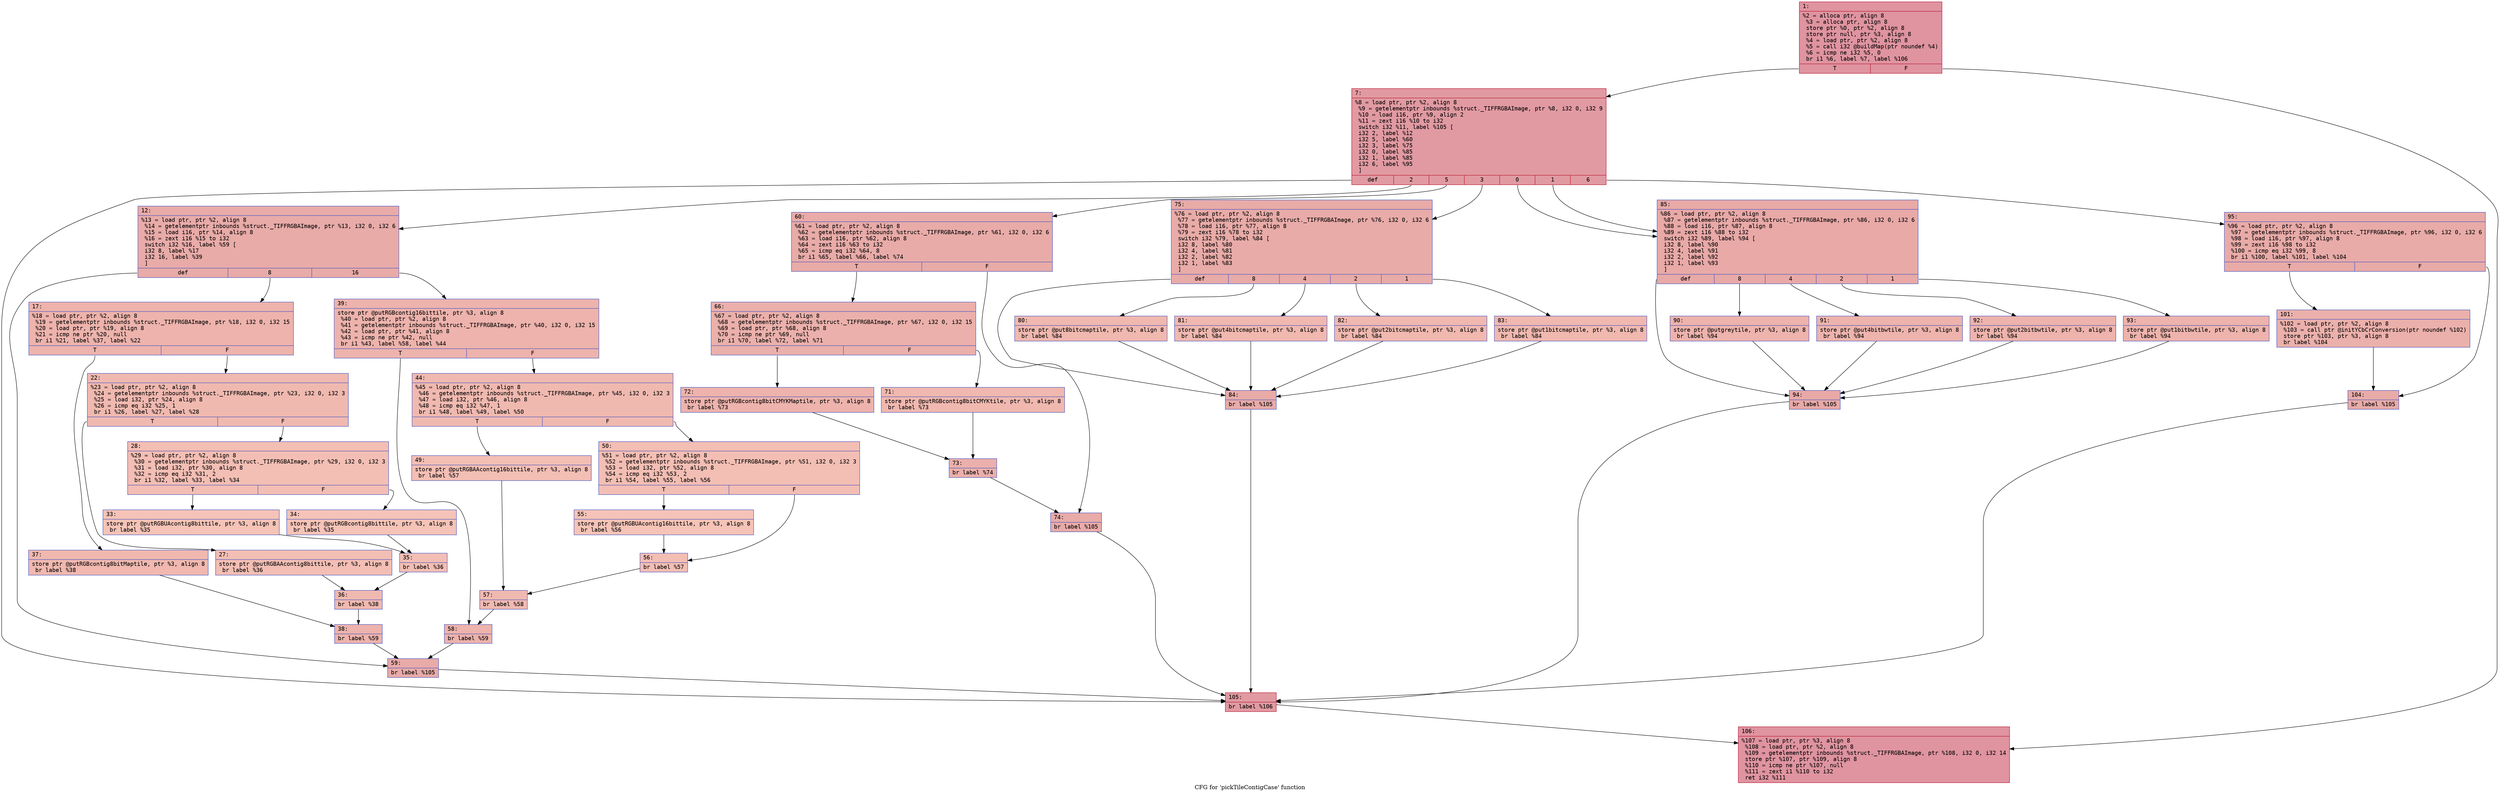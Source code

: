 digraph "CFG for 'pickTileContigCase' function" {
	label="CFG for 'pickTileContigCase' function";

	Node0x600002a317c0 [shape=record,color="#b70d28ff", style=filled, fillcolor="#b70d2870" fontname="Courier",label="{1:\l|  %2 = alloca ptr, align 8\l  %3 = alloca ptr, align 8\l  store ptr %0, ptr %2, align 8\l  store ptr null, ptr %3, align 8\l  %4 = load ptr, ptr %2, align 8\l  %5 = call i32 @buildMap(ptr noundef %4)\l  %6 = icmp ne i32 %5, 0\l  br i1 %6, label %7, label %106\l|{<s0>T|<s1>F}}"];
	Node0x600002a317c0:s0 -> Node0x600002a31900[tooltip="1 -> 7\nProbability 62.50%" ];
	Node0x600002a317c0:s1 -> Node0x600002a32670[tooltip="1 -> 106\nProbability 37.50%" ];
	Node0x600002a31900 [shape=record,color="#b70d28ff", style=filled, fillcolor="#bb1b2c70" fontname="Courier",label="{7:\l|  %8 = load ptr, ptr %2, align 8\l  %9 = getelementptr inbounds %struct._TIFFRGBAImage, ptr %8, i32 0, i32 9\l  %10 = load i16, ptr %9, align 2\l  %11 = zext i16 %10 to i32\l  switch i32 %11, label %105 [\l    i32 2, label %12\l    i32 5, label %60\l    i32 3, label %75\l    i32 0, label %85\l    i32 1, label %85\l    i32 6, label %95\l  ]\l|{<s0>def|<s1>2|<s2>5|<s3>3|<s4>0|<s5>1|<s6>6}}"];
	Node0x600002a31900:s0 -> Node0x600002a32620[tooltip="7 -> 105\nProbability 14.29%" ];
	Node0x600002a31900:s1 -> Node0x600002a31950[tooltip="7 -> 12\nProbability 14.29%" ];
	Node0x600002a31900:s2 -> Node0x600002a31f90[tooltip="7 -> 60\nProbability 14.29%" ];
	Node0x600002a31900:s3 -> Node0x600002a32170[tooltip="7 -> 75\nProbability 14.29%" ];
	Node0x600002a31900:s4 -> Node0x600002a32350[tooltip="7 -> 85\nProbability 28.57%" ];
	Node0x600002a31900:s5 -> Node0x600002a32350[tooltip="7 -> 85\nProbability 28.57%" ];
	Node0x600002a31900:s6 -> Node0x600002a32530[tooltip="7 -> 95\nProbability 14.29%" ];
	Node0x600002a31950 [shape=record,color="#3d50c3ff", style=filled, fillcolor="#cc403a70" fontname="Courier",label="{12:\l|  %13 = load ptr, ptr %2, align 8\l  %14 = getelementptr inbounds %struct._TIFFRGBAImage, ptr %13, i32 0, i32 6\l  %15 = load i16, ptr %14, align 8\l  %16 = zext i16 %15 to i32\l  switch i32 %16, label %59 [\l    i32 8, label %17\l    i32 16, label %39\l  ]\l|{<s0>def|<s1>8|<s2>16}}"];
	Node0x600002a31950:s0 -> Node0x600002a31f40[tooltip="12 -> 59\nProbability 33.33%" ];
	Node0x600002a31950:s1 -> Node0x600002a319a0[tooltip="12 -> 17\nProbability 33.33%" ];
	Node0x600002a31950:s2 -> Node0x600002a31cc0[tooltip="12 -> 39\nProbability 33.33%" ];
	Node0x600002a319a0 [shape=record,color="#3d50c3ff", style=filled, fillcolor="#d6524470" fontname="Courier",label="{17:\l|  %18 = load ptr, ptr %2, align 8\l  %19 = getelementptr inbounds %struct._TIFFRGBAImage, ptr %18, i32 0, i32 15\l  %20 = load ptr, ptr %19, align 8\l  %21 = icmp ne ptr %20, null\l  br i1 %21, label %37, label %22\l|{<s0>T|<s1>F}}"];
	Node0x600002a319a0:s0 -> Node0x600002a31c20[tooltip="17 -> 37\nProbability 62.50%" ];
	Node0x600002a319a0:s1 -> Node0x600002a319f0[tooltip="17 -> 22\nProbability 37.50%" ];
	Node0x600002a319f0 [shape=record,color="#3d50c3ff", style=filled, fillcolor="#de614d70" fontname="Courier",label="{22:\l|  %23 = load ptr, ptr %2, align 8\l  %24 = getelementptr inbounds %struct._TIFFRGBAImage, ptr %23, i32 0, i32 3\l  %25 = load i32, ptr %24, align 8\l  %26 = icmp eq i32 %25, 1\l  br i1 %26, label %27, label %28\l|{<s0>T|<s1>F}}"];
	Node0x600002a319f0:s0 -> Node0x600002a31a40[tooltip="22 -> 27\nProbability 50.00%" ];
	Node0x600002a319f0:s1 -> Node0x600002a31a90[tooltip="22 -> 28\nProbability 50.00%" ];
	Node0x600002a31a40 [shape=record,color="#3d50c3ff", style=filled, fillcolor="#e36c5570" fontname="Courier",label="{27:\l|  store ptr @putRGBAAcontig8bittile, ptr %3, align 8\l  br label %36\l}"];
	Node0x600002a31a40 -> Node0x600002a31bd0[tooltip="27 -> 36\nProbability 100.00%" ];
	Node0x600002a31a90 [shape=record,color="#3d50c3ff", style=filled, fillcolor="#e36c5570" fontname="Courier",label="{28:\l|  %29 = load ptr, ptr %2, align 8\l  %30 = getelementptr inbounds %struct._TIFFRGBAImage, ptr %29, i32 0, i32 3\l  %31 = load i32, ptr %30, align 8\l  %32 = icmp eq i32 %31, 2\l  br i1 %32, label %33, label %34\l|{<s0>T|<s1>F}}"];
	Node0x600002a31a90:s0 -> Node0x600002a31ae0[tooltip="28 -> 33\nProbability 50.00%" ];
	Node0x600002a31a90:s1 -> Node0x600002a31b30[tooltip="28 -> 34\nProbability 50.00%" ];
	Node0x600002a31ae0 [shape=record,color="#3d50c3ff", style=filled, fillcolor="#e8765c70" fontname="Courier",label="{33:\l|  store ptr @putRGBUAcontig8bittile, ptr %3, align 8\l  br label %35\l}"];
	Node0x600002a31ae0 -> Node0x600002a31b80[tooltip="33 -> 35\nProbability 100.00%" ];
	Node0x600002a31b30 [shape=record,color="#3d50c3ff", style=filled, fillcolor="#e8765c70" fontname="Courier",label="{34:\l|  store ptr @putRGBcontig8bittile, ptr %3, align 8\l  br label %35\l}"];
	Node0x600002a31b30 -> Node0x600002a31b80[tooltip="34 -> 35\nProbability 100.00%" ];
	Node0x600002a31b80 [shape=record,color="#3d50c3ff", style=filled, fillcolor="#e36c5570" fontname="Courier",label="{35:\l|  br label %36\l}"];
	Node0x600002a31b80 -> Node0x600002a31bd0[tooltip="35 -> 36\nProbability 100.00%" ];
	Node0x600002a31bd0 [shape=record,color="#3d50c3ff", style=filled, fillcolor="#de614d70" fontname="Courier",label="{36:\l|  br label %38\l}"];
	Node0x600002a31bd0 -> Node0x600002a31c70[tooltip="36 -> 38\nProbability 100.00%" ];
	Node0x600002a31c20 [shape=record,color="#3d50c3ff", style=filled, fillcolor="#dc5d4a70" fontname="Courier",label="{37:\l|  store ptr @putRGBcontig8bitMaptile, ptr %3, align 8\l  br label %38\l}"];
	Node0x600002a31c20 -> Node0x600002a31c70[tooltip="37 -> 38\nProbability 100.00%" ];
	Node0x600002a31c70 [shape=record,color="#3d50c3ff", style=filled, fillcolor="#d6524470" fontname="Courier",label="{38:\l|  br label %59\l}"];
	Node0x600002a31c70 -> Node0x600002a31f40[tooltip="38 -> 59\nProbability 100.00%" ];
	Node0x600002a31cc0 [shape=record,color="#3d50c3ff", style=filled, fillcolor="#d6524470" fontname="Courier",label="{39:\l|  store ptr @putRGBcontig16bittile, ptr %3, align 8\l  %40 = load ptr, ptr %2, align 8\l  %41 = getelementptr inbounds %struct._TIFFRGBAImage, ptr %40, i32 0, i32 15\l  %42 = load ptr, ptr %41, align 8\l  %43 = icmp ne ptr %42, null\l  br i1 %43, label %58, label %44\l|{<s0>T|<s1>F}}"];
	Node0x600002a31cc0:s0 -> Node0x600002a31ef0[tooltip="39 -> 58\nProbability 62.50%" ];
	Node0x600002a31cc0:s1 -> Node0x600002a31d10[tooltip="39 -> 44\nProbability 37.50%" ];
	Node0x600002a31d10 [shape=record,color="#3d50c3ff", style=filled, fillcolor="#de614d70" fontname="Courier",label="{44:\l|  %45 = load ptr, ptr %2, align 8\l  %46 = getelementptr inbounds %struct._TIFFRGBAImage, ptr %45, i32 0, i32 3\l  %47 = load i32, ptr %46, align 8\l  %48 = icmp eq i32 %47, 1\l  br i1 %48, label %49, label %50\l|{<s0>T|<s1>F}}"];
	Node0x600002a31d10:s0 -> Node0x600002a31d60[tooltip="44 -> 49\nProbability 50.00%" ];
	Node0x600002a31d10:s1 -> Node0x600002a31db0[tooltip="44 -> 50\nProbability 50.00%" ];
	Node0x600002a31d60 [shape=record,color="#3d50c3ff", style=filled, fillcolor="#e36c5570" fontname="Courier",label="{49:\l|  store ptr @putRGBAAcontig16bittile, ptr %3, align 8\l  br label %57\l}"];
	Node0x600002a31d60 -> Node0x600002a31ea0[tooltip="49 -> 57\nProbability 100.00%" ];
	Node0x600002a31db0 [shape=record,color="#3d50c3ff", style=filled, fillcolor="#e36c5570" fontname="Courier",label="{50:\l|  %51 = load ptr, ptr %2, align 8\l  %52 = getelementptr inbounds %struct._TIFFRGBAImage, ptr %51, i32 0, i32 3\l  %53 = load i32, ptr %52, align 8\l  %54 = icmp eq i32 %53, 2\l  br i1 %54, label %55, label %56\l|{<s0>T|<s1>F}}"];
	Node0x600002a31db0:s0 -> Node0x600002a31e00[tooltip="50 -> 55\nProbability 50.00%" ];
	Node0x600002a31db0:s1 -> Node0x600002a31e50[tooltip="50 -> 56\nProbability 50.00%" ];
	Node0x600002a31e00 [shape=record,color="#3d50c3ff", style=filled, fillcolor="#e8765c70" fontname="Courier",label="{55:\l|  store ptr @putRGBUAcontig16bittile, ptr %3, align 8\l  br label %56\l}"];
	Node0x600002a31e00 -> Node0x600002a31e50[tooltip="55 -> 56\nProbability 100.00%" ];
	Node0x600002a31e50 [shape=record,color="#3d50c3ff", style=filled, fillcolor="#e36c5570" fontname="Courier",label="{56:\l|  br label %57\l}"];
	Node0x600002a31e50 -> Node0x600002a31ea0[tooltip="56 -> 57\nProbability 100.00%" ];
	Node0x600002a31ea0 [shape=record,color="#3d50c3ff", style=filled, fillcolor="#de614d70" fontname="Courier",label="{57:\l|  br label %58\l}"];
	Node0x600002a31ea0 -> Node0x600002a31ef0[tooltip="57 -> 58\nProbability 100.00%" ];
	Node0x600002a31ef0 [shape=record,color="#3d50c3ff", style=filled, fillcolor="#d6524470" fontname="Courier",label="{58:\l|  br label %59\l}"];
	Node0x600002a31ef0 -> Node0x600002a31f40[tooltip="58 -> 59\nProbability 100.00%" ];
	Node0x600002a31f40 [shape=record,color="#3d50c3ff", style=filled, fillcolor="#cc403a70" fontname="Courier",label="{59:\l|  br label %105\l}"];
	Node0x600002a31f40 -> Node0x600002a32620[tooltip="59 -> 105\nProbability 100.00%" ];
	Node0x600002a31f90 [shape=record,color="#3d50c3ff", style=filled, fillcolor="#cc403a70" fontname="Courier",label="{60:\l|  %61 = load ptr, ptr %2, align 8\l  %62 = getelementptr inbounds %struct._TIFFRGBAImage, ptr %61, i32 0, i32 6\l  %63 = load i16, ptr %62, align 8\l  %64 = zext i16 %63 to i32\l  %65 = icmp eq i32 %64, 8\l  br i1 %65, label %66, label %74\l|{<s0>T|<s1>F}}"];
	Node0x600002a31f90:s0 -> Node0x600002a31fe0[tooltip="60 -> 66\nProbability 50.00%" ];
	Node0x600002a31f90:s1 -> Node0x600002a32120[tooltip="60 -> 74\nProbability 50.00%" ];
	Node0x600002a31fe0 [shape=record,color="#3d50c3ff", style=filled, fillcolor="#d24b4070" fontname="Courier",label="{66:\l|  %67 = load ptr, ptr %2, align 8\l  %68 = getelementptr inbounds %struct._TIFFRGBAImage, ptr %67, i32 0, i32 15\l  %69 = load ptr, ptr %68, align 8\l  %70 = icmp ne ptr %69, null\l  br i1 %70, label %72, label %71\l|{<s0>T|<s1>F}}"];
	Node0x600002a31fe0:s0 -> Node0x600002a32080[tooltip="66 -> 72\nProbability 62.50%" ];
	Node0x600002a31fe0:s1 -> Node0x600002a32030[tooltip="66 -> 71\nProbability 37.50%" ];
	Node0x600002a32030 [shape=record,color="#3d50c3ff", style=filled, fillcolor="#dc5d4a70" fontname="Courier",label="{71:\l|  store ptr @putRGBcontig8bitCMYKtile, ptr %3, align 8\l  br label %73\l}"];
	Node0x600002a32030 -> Node0x600002a320d0[tooltip="71 -> 73\nProbability 100.00%" ];
	Node0x600002a32080 [shape=record,color="#3d50c3ff", style=filled, fillcolor="#d6524470" fontname="Courier",label="{72:\l|  store ptr @putRGBcontig8bitCMYKMaptile, ptr %3, align 8\l  br label %73\l}"];
	Node0x600002a32080 -> Node0x600002a320d0[tooltip="72 -> 73\nProbability 100.00%" ];
	Node0x600002a320d0 [shape=record,color="#3d50c3ff", style=filled, fillcolor="#d24b4070" fontname="Courier",label="{73:\l|  br label %74\l}"];
	Node0x600002a320d0 -> Node0x600002a32120[tooltip="73 -> 74\nProbability 100.00%" ];
	Node0x600002a32120 [shape=record,color="#3d50c3ff", style=filled, fillcolor="#cc403a70" fontname="Courier",label="{74:\l|  br label %105\l}"];
	Node0x600002a32120 -> Node0x600002a32620[tooltip="74 -> 105\nProbability 100.00%" ];
	Node0x600002a32170 [shape=record,color="#3d50c3ff", style=filled, fillcolor="#cc403a70" fontname="Courier",label="{75:\l|  %76 = load ptr, ptr %2, align 8\l  %77 = getelementptr inbounds %struct._TIFFRGBAImage, ptr %76, i32 0, i32 6\l  %78 = load i16, ptr %77, align 8\l  %79 = zext i16 %78 to i32\l  switch i32 %79, label %84 [\l    i32 8, label %80\l    i32 4, label %81\l    i32 2, label %82\l    i32 1, label %83\l  ]\l|{<s0>def|<s1>8|<s2>4|<s3>2|<s4>1}}"];
	Node0x600002a32170:s0 -> Node0x600002a32300[tooltip="75 -> 84\nProbability 20.00%" ];
	Node0x600002a32170:s1 -> Node0x600002a321c0[tooltip="75 -> 80\nProbability 20.00%" ];
	Node0x600002a32170:s2 -> Node0x600002a32210[tooltip="75 -> 81\nProbability 20.00%" ];
	Node0x600002a32170:s3 -> Node0x600002a32260[tooltip="75 -> 82\nProbability 20.00%" ];
	Node0x600002a32170:s4 -> Node0x600002a322b0[tooltip="75 -> 83\nProbability 20.00%" ];
	Node0x600002a321c0 [shape=record,color="#3d50c3ff", style=filled, fillcolor="#dc5d4a70" fontname="Courier",label="{80:\l|  store ptr @put8bitcmaptile, ptr %3, align 8\l  br label %84\l}"];
	Node0x600002a321c0 -> Node0x600002a32300[tooltip="80 -> 84\nProbability 100.00%" ];
	Node0x600002a32210 [shape=record,color="#3d50c3ff", style=filled, fillcolor="#dc5d4a70" fontname="Courier",label="{81:\l|  store ptr @put4bitcmaptile, ptr %3, align 8\l  br label %84\l}"];
	Node0x600002a32210 -> Node0x600002a32300[tooltip="81 -> 84\nProbability 100.00%" ];
	Node0x600002a32260 [shape=record,color="#3d50c3ff", style=filled, fillcolor="#dc5d4a70" fontname="Courier",label="{82:\l|  store ptr @put2bitcmaptile, ptr %3, align 8\l  br label %84\l}"];
	Node0x600002a32260 -> Node0x600002a32300[tooltip="82 -> 84\nProbability 100.00%" ];
	Node0x600002a322b0 [shape=record,color="#3d50c3ff", style=filled, fillcolor="#dc5d4a70" fontname="Courier",label="{83:\l|  store ptr @put1bitcmaptile, ptr %3, align 8\l  br label %84\l}"];
	Node0x600002a322b0 -> Node0x600002a32300[tooltip="83 -> 84\nProbability 100.00%" ];
	Node0x600002a32300 [shape=record,color="#3d50c3ff", style=filled, fillcolor="#cc403a70" fontname="Courier",label="{84:\l|  br label %105\l}"];
	Node0x600002a32300 -> Node0x600002a32620[tooltip="84 -> 105\nProbability 100.00%" ];
	Node0x600002a32350 [shape=record,color="#3d50c3ff", style=filled, fillcolor="#ca3b3770" fontname="Courier",label="{85:\l|  %86 = load ptr, ptr %2, align 8\l  %87 = getelementptr inbounds %struct._TIFFRGBAImage, ptr %86, i32 0, i32 6\l  %88 = load i16, ptr %87, align 8\l  %89 = zext i16 %88 to i32\l  switch i32 %89, label %94 [\l    i32 8, label %90\l    i32 4, label %91\l    i32 2, label %92\l    i32 1, label %93\l  ]\l|{<s0>def|<s1>8|<s2>4|<s3>2|<s4>1}}"];
	Node0x600002a32350:s0 -> Node0x600002a324e0[tooltip="85 -> 94\nProbability 20.00%" ];
	Node0x600002a32350:s1 -> Node0x600002a323a0[tooltip="85 -> 90\nProbability 20.00%" ];
	Node0x600002a32350:s2 -> Node0x600002a323f0[tooltip="85 -> 91\nProbability 20.00%" ];
	Node0x600002a32350:s3 -> Node0x600002a32440[tooltip="85 -> 92\nProbability 20.00%" ];
	Node0x600002a32350:s4 -> Node0x600002a32490[tooltip="85 -> 93\nProbability 20.00%" ];
	Node0x600002a323a0 [shape=record,color="#3d50c3ff", style=filled, fillcolor="#d6524470" fontname="Courier",label="{90:\l|  store ptr @putgreytile, ptr %3, align 8\l  br label %94\l}"];
	Node0x600002a323a0 -> Node0x600002a324e0[tooltip="90 -> 94\nProbability 100.00%" ];
	Node0x600002a323f0 [shape=record,color="#3d50c3ff", style=filled, fillcolor="#d6524470" fontname="Courier",label="{91:\l|  store ptr @put4bitbwtile, ptr %3, align 8\l  br label %94\l}"];
	Node0x600002a323f0 -> Node0x600002a324e0[tooltip="91 -> 94\nProbability 100.00%" ];
	Node0x600002a32440 [shape=record,color="#3d50c3ff", style=filled, fillcolor="#d6524470" fontname="Courier",label="{92:\l|  store ptr @put2bitbwtile, ptr %3, align 8\l  br label %94\l}"];
	Node0x600002a32440 -> Node0x600002a324e0[tooltip="92 -> 94\nProbability 100.00%" ];
	Node0x600002a32490 [shape=record,color="#3d50c3ff", style=filled, fillcolor="#d6524470" fontname="Courier",label="{93:\l|  store ptr @put1bitbwtile, ptr %3, align 8\l  br label %94\l}"];
	Node0x600002a32490 -> Node0x600002a324e0[tooltip="93 -> 94\nProbability 100.00%" ];
	Node0x600002a324e0 [shape=record,color="#3d50c3ff", style=filled, fillcolor="#ca3b3770" fontname="Courier",label="{94:\l|  br label %105\l}"];
	Node0x600002a324e0 -> Node0x600002a32620[tooltip="94 -> 105\nProbability 100.00%" ];
	Node0x600002a32530 [shape=record,color="#3d50c3ff", style=filled, fillcolor="#cc403a70" fontname="Courier",label="{95:\l|  %96 = load ptr, ptr %2, align 8\l  %97 = getelementptr inbounds %struct._TIFFRGBAImage, ptr %96, i32 0, i32 6\l  %98 = load i16, ptr %97, align 8\l  %99 = zext i16 %98 to i32\l  %100 = icmp eq i32 %99, 8\l  br i1 %100, label %101, label %104\l|{<s0>T|<s1>F}}"];
	Node0x600002a32530:s0 -> Node0x600002a32580[tooltip="95 -> 101\nProbability 50.00%" ];
	Node0x600002a32530:s1 -> Node0x600002a325d0[tooltip="95 -> 104\nProbability 50.00%" ];
	Node0x600002a32580 [shape=record,color="#3d50c3ff", style=filled, fillcolor="#d24b4070" fontname="Courier",label="{101:\l|  %102 = load ptr, ptr %2, align 8\l  %103 = call ptr @initYCbCrConversion(ptr noundef %102)\l  store ptr %103, ptr %3, align 8\l  br label %104\l}"];
	Node0x600002a32580 -> Node0x600002a325d0[tooltip="101 -> 104\nProbability 100.00%" ];
	Node0x600002a325d0 [shape=record,color="#3d50c3ff", style=filled, fillcolor="#cc403a70" fontname="Courier",label="{104:\l|  br label %105\l}"];
	Node0x600002a325d0 -> Node0x600002a32620[tooltip="104 -> 105\nProbability 100.00%" ];
	Node0x600002a32620 [shape=record,color="#b70d28ff", style=filled, fillcolor="#bb1b2c70" fontname="Courier",label="{105:\l|  br label %106\l}"];
	Node0x600002a32620 -> Node0x600002a32670[tooltip="105 -> 106\nProbability 100.00%" ];
	Node0x600002a32670 [shape=record,color="#b70d28ff", style=filled, fillcolor="#b70d2870" fontname="Courier",label="{106:\l|  %107 = load ptr, ptr %3, align 8\l  %108 = load ptr, ptr %2, align 8\l  %109 = getelementptr inbounds %struct._TIFFRGBAImage, ptr %108, i32 0, i32 14\l  store ptr %107, ptr %109, align 8\l  %110 = icmp ne ptr %107, null\l  %111 = zext i1 %110 to i32\l  ret i32 %111\l}"];
}
